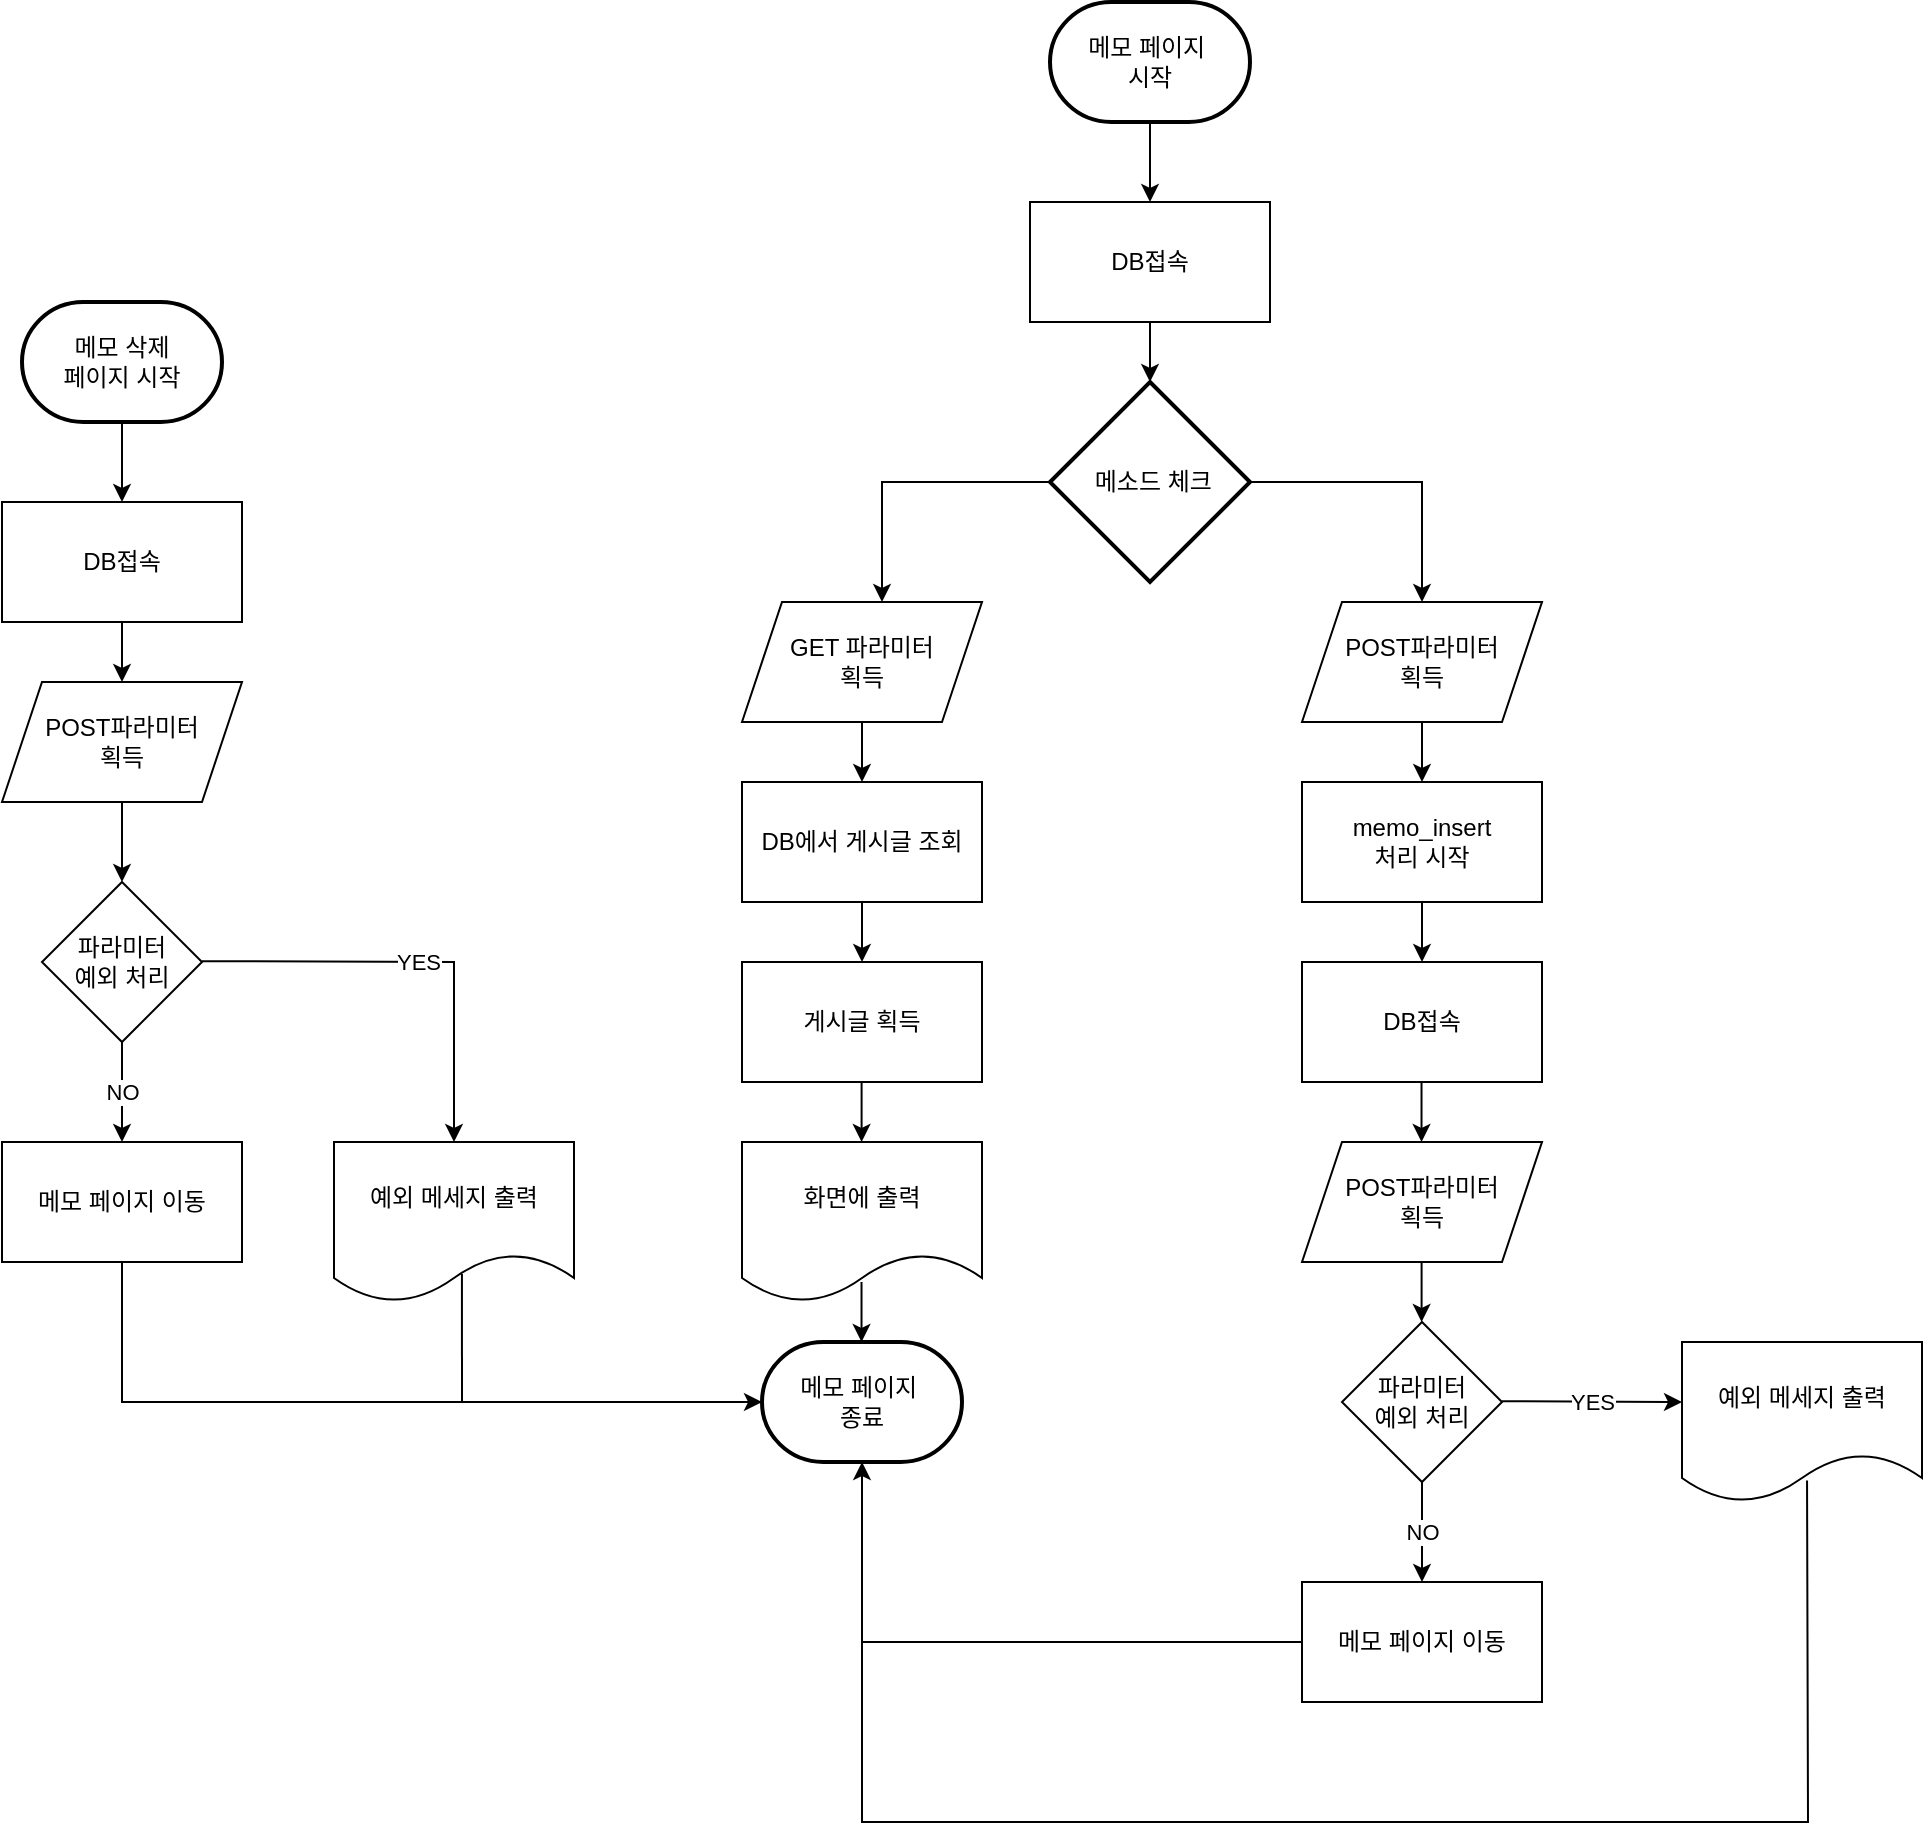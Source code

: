 <mxfile version="24.2.5" type="device">
  <diagram name="페이지-1" id="Q7cNkxihctDZXtnz1PXN">
    <mxGraphModel dx="2501" dy="780" grid="1" gridSize="10" guides="1" tooltips="1" connect="1" arrows="1" fold="1" page="1" pageScale="1" pageWidth="827" pageHeight="1169" math="0" shadow="0">
      <root>
        <mxCell id="0" />
        <mxCell id="1" parent="0" />
        <mxCell id="7xCnObR54p7DDPZthAfY-1" value="DB접속" style="rounded=0;whiteSpace=wrap;html=1;" vertex="1" parent="1">
          <mxGeometry x="354" y="140" width="120" height="60" as="geometry" />
        </mxCell>
        <mxCell id="7xCnObR54p7DDPZthAfY-2" value="메모 페이지&amp;nbsp;&lt;div&gt;시작&lt;/div&gt;" style="strokeWidth=2;html=1;shape=mxgraph.flowchart.terminator;whiteSpace=wrap;" vertex="1" parent="1">
          <mxGeometry x="364" y="40" width="100" height="60" as="geometry" />
        </mxCell>
        <mxCell id="7xCnObR54p7DDPZthAfY-3" value="" style="endArrow=classic;html=1;rounded=0;exitX=0.5;exitY=1;exitDx=0;exitDy=0;exitPerimeter=0;" edge="1" parent="1" source="7xCnObR54p7DDPZthAfY-2">
          <mxGeometry width="50" height="50" relative="1" as="geometry">
            <mxPoint x="440" y="360" as="sourcePoint" />
            <mxPoint x="414" y="140" as="targetPoint" />
          </mxGeometry>
        </mxCell>
        <mxCell id="7xCnObR54p7DDPZthAfY-4" value="" style="endArrow=classic;html=1;rounded=0;exitX=0.5;exitY=1;exitDx=0;exitDy=0;" edge="1" parent="1" source="7xCnObR54p7DDPZthAfY-1">
          <mxGeometry width="50" height="50" relative="1" as="geometry">
            <mxPoint x="390" y="230" as="sourcePoint" />
            <mxPoint x="414" y="230" as="targetPoint" />
          </mxGeometry>
        </mxCell>
        <mxCell id="7xCnObR54p7DDPZthAfY-14" value="&amp;nbsp;메소드 체크" style="strokeWidth=2;html=1;shape=mxgraph.flowchart.decision;whiteSpace=wrap;" vertex="1" parent="1">
          <mxGeometry x="364" y="230" width="100" height="100" as="geometry" />
        </mxCell>
        <mxCell id="7xCnObR54p7DDPZthAfY-15" value="" style="endArrow=classic;html=1;rounded=0;exitX=0.73;exitY=0.79;exitDx=0;exitDy=0;exitPerimeter=0;entryX=0.5;entryY=0;entryDx=0;entryDy=0;" edge="1" parent="1" target="7xCnObR54p7DDPZthAfY-17">
          <mxGeometry relative="1" as="geometry">
            <mxPoint x="464.0" y="280" as="sourcePoint" />
            <mxPoint x="547" y="340" as="targetPoint" />
            <Array as="points">
              <mxPoint x="550" y="280" />
            </Array>
          </mxGeometry>
        </mxCell>
        <mxCell id="7xCnObR54p7DDPZthAfY-16" value="" style="endArrow=classic;html=1;rounded=0;entryX=0.5;entryY=0;entryDx=0;entryDy=0;entryPerimeter=0;" edge="1" parent="1">
          <mxGeometry relative="1" as="geometry">
            <mxPoint x="364" y="280" as="sourcePoint" />
            <mxPoint x="280" y="340" as="targetPoint" />
            <Array as="points">
              <mxPoint x="280" y="280" />
            </Array>
          </mxGeometry>
        </mxCell>
        <mxCell id="7xCnObR54p7DDPZthAfY-17" value="POST파라미터&lt;div&gt;획득&lt;/div&gt;" style="shape=parallelogram;perimeter=parallelogramPerimeter;whiteSpace=wrap;html=1;fixedSize=1;" vertex="1" parent="1">
          <mxGeometry x="490" y="340" width="120" height="60" as="geometry" />
        </mxCell>
        <mxCell id="7xCnObR54p7DDPZthAfY-18" value="GET 파라미터&lt;br&gt;획득" style="shape=parallelogram;perimeter=parallelogramPerimeter;whiteSpace=wrap;html=1;fixedSize=1;" vertex="1" parent="1">
          <mxGeometry x="210" y="340" width="120" height="60" as="geometry" />
        </mxCell>
        <mxCell id="7xCnObR54p7DDPZthAfY-19" value="" style="endArrow=classic;html=1;rounded=0;exitX=0.5;exitY=1;exitDx=0;exitDy=0;" edge="1" parent="1">
          <mxGeometry width="50" height="50" relative="1" as="geometry">
            <mxPoint x="270" y="400" as="sourcePoint" />
            <mxPoint x="270" y="430" as="targetPoint" />
            <Array as="points" />
          </mxGeometry>
        </mxCell>
        <mxCell id="7xCnObR54p7DDPZthAfY-20" value="DB에서 게시글 조회" style="rounded=0;whiteSpace=wrap;html=1;" vertex="1" parent="1">
          <mxGeometry x="210" y="430" width="120" height="60" as="geometry" />
        </mxCell>
        <mxCell id="7xCnObR54p7DDPZthAfY-21" value="" style="endArrow=classic;html=1;rounded=0;exitX=0.5;exitY=1;exitDx=0;exitDy=0;" edge="1" parent="1">
          <mxGeometry width="50" height="50" relative="1" as="geometry">
            <mxPoint x="270" y="490" as="sourcePoint" />
            <mxPoint x="270" y="520" as="targetPoint" />
            <Array as="points" />
          </mxGeometry>
        </mxCell>
        <mxCell id="7xCnObR54p7DDPZthAfY-22" value="게시글 획득" style="rounded=0;whiteSpace=wrap;html=1;" vertex="1" parent="1">
          <mxGeometry x="210" y="520" width="120" height="60" as="geometry" />
        </mxCell>
        <mxCell id="7xCnObR54p7DDPZthAfY-23" value="화면에 출력" style="shape=document;whiteSpace=wrap;html=1;boundedLbl=1;" vertex="1" parent="1">
          <mxGeometry x="210" y="610" width="120" height="80" as="geometry" />
        </mxCell>
        <mxCell id="7xCnObR54p7DDPZthAfY-24" value="" style="endArrow=classic;html=1;rounded=0;exitX=0.5;exitY=1;exitDx=0;exitDy=0;" edge="1" parent="1">
          <mxGeometry width="50" height="50" relative="1" as="geometry">
            <mxPoint x="269.8" y="580" as="sourcePoint" />
            <mxPoint x="269.8" y="610" as="targetPoint" />
            <Array as="points" />
          </mxGeometry>
        </mxCell>
        <mxCell id="7xCnObR54p7DDPZthAfY-25" value="메모 페이지&amp;nbsp;&lt;div&gt;종료&lt;/div&gt;" style="strokeWidth=2;html=1;shape=mxgraph.flowchart.terminator;whiteSpace=wrap;" vertex="1" parent="1">
          <mxGeometry x="220" y="710" width="100" height="60" as="geometry" />
        </mxCell>
        <mxCell id="7xCnObR54p7DDPZthAfY-26" value="" style="endArrow=classic;html=1;rounded=0;exitX=0.5;exitY=1;exitDx=0;exitDy=0;" edge="1" parent="1">
          <mxGeometry width="50" height="50" relative="1" as="geometry">
            <mxPoint x="269.76" y="680" as="sourcePoint" />
            <mxPoint x="269.76" y="710" as="targetPoint" />
            <Array as="points" />
          </mxGeometry>
        </mxCell>
        <mxCell id="7xCnObR54p7DDPZthAfY-27" value="" style="endArrow=classic;html=1;rounded=0;exitX=0.5;exitY=1;exitDx=0;exitDy=0;" edge="1" parent="1">
          <mxGeometry width="50" height="50" relative="1" as="geometry">
            <mxPoint x="550" y="400" as="sourcePoint" />
            <mxPoint x="550" y="430" as="targetPoint" />
            <Array as="points" />
          </mxGeometry>
        </mxCell>
        <mxCell id="7xCnObR54p7DDPZthAfY-28" value="memo_insert&lt;br&gt;처리 시작" style="rounded=0;whiteSpace=wrap;html=1;" vertex="1" parent="1">
          <mxGeometry x="490" y="430" width="120" height="60" as="geometry" />
        </mxCell>
        <mxCell id="7xCnObR54p7DDPZthAfY-29" value="DB접속" style="rounded=0;whiteSpace=wrap;html=1;" vertex="1" parent="1">
          <mxGeometry x="490" y="520" width="120" height="60" as="geometry" />
        </mxCell>
        <mxCell id="7xCnObR54p7DDPZthAfY-30" value="" style="endArrow=classic;html=1;rounded=0;exitX=0.5;exitY=1;exitDx=0;exitDy=0;" edge="1" parent="1" source="7xCnObR54p7DDPZthAfY-28">
          <mxGeometry width="50" height="50" relative="1" as="geometry">
            <mxPoint x="550" y="500" as="sourcePoint" />
            <mxPoint x="550" y="520" as="targetPoint" />
          </mxGeometry>
        </mxCell>
        <mxCell id="7xCnObR54p7DDPZthAfY-31" value="POST파라미터&lt;div&gt;획득&lt;/div&gt;" style="shape=parallelogram;perimeter=parallelogramPerimeter;whiteSpace=wrap;html=1;fixedSize=1;" vertex="1" parent="1">
          <mxGeometry x="490" y="610" width="120" height="60" as="geometry" />
        </mxCell>
        <mxCell id="7xCnObR54p7DDPZthAfY-32" value="" style="endArrow=classic;html=1;rounded=0;exitX=0.5;exitY=1;exitDx=0;exitDy=0;" edge="1" parent="1">
          <mxGeometry width="50" height="50" relative="1" as="geometry">
            <mxPoint x="549.76" y="580" as="sourcePoint" />
            <mxPoint x="549.76" y="610" as="targetPoint" />
          </mxGeometry>
        </mxCell>
        <mxCell id="7xCnObR54p7DDPZthAfY-33" value="파라미터&lt;br&gt;예외 처리" style="rhombus;whiteSpace=wrap;html=1;" vertex="1" parent="1">
          <mxGeometry x="510" y="700" width="80" height="80" as="geometry" />
        </mxCell>
        <mxCell id="7xCnObR54p7DDPZthAfY-34" value="" style="endArrow=classic;html=1;rounded=0;exitX=0.5;exitY=1;exitDx=0;exitDy=0;" edge="1" parent="1">
          <mxGeometry width="50" height="50" relative="1" as="geometry">
            <mxPoint x="549.8" y="670" as="sourcePoint" />
            <mxPoint x="549.8" y="700" as="targetPoint" />
          </mxGeometry>
        </mxCell>
        <mxCell id="7xCnObR54p7DDPZthAfY-37" value="" style="endArrow=classic;html=1;rounded=0;" edge="1" parent="1">
          <mxGeometry relative="1" as="geometry">
            <mxPoint x="550" y="780" as="sourcePoint" />
            <mxPoint x="550" y="830" as="targetPoint" />
          </mxGeometry>
        </mxCell>
        <mxCell id="7xCnObR54p7DDPZthAfY-38" value="NO" style="edgeLabel;resizable=0;html=1;;align=center;verticalAlign=middle;" connectable="0" vertex="1" parent="7xCnObR54p7DDPZthAfY-37">
          <mxGeometry relative="1" as="geometry" />
        </mxCell>
        <mxCell id="7xCnObR54p7DDPZthAfY-40" value="메모 페이지 이동" style="rounded=0;whiteSpace=wrap;html=1;" vertex="1" parent="1">
          <mxGeometry x="490" y="830" width="120" height="60" as="geometry" />
        </mxCell>
        <mxCell id="7xCnObR54p7DDPZthAfY-41" value="" style="endArrow=classic;html=1;rounded=0;exitX=0;exitY=0.5;exitDx=0;exitDy=0;entryX=0.5;entryY=1;entryDx=0;entryDy=0;entryPerimeter=0;" edge="1" parent="1" source="7xCnObR54p7DDPZthAfY-40" target="7xCnObR54p7DDPZthAfY-25">
          <mxGeometry width="50" height="50" relative="1" as="geometry">
            <mxPoint x="640" y="840" as="sourcePoint" />
            <mxPoint x="690" y="790" as="targetPoint" />
            <Array as="points">
              <mxPoint x="270" y="860" />
            </Array>
          </mxGeometry>
        </mxCell>
        <mxCell id="7xCnObR54p7DDPZthAfY-42" value="예외 메세지 출력" style="shape=document;whiteSpace=wrap;html=1;boundedLbl=1;" vertex="1" parent="1">
          <mxGeometry x="680" y="710" width="120" height="80" as="geometry" />
        </mxCell>
        <mxCell id="7xCnObR54p7DDPZthAfY-43" value="" style="endArrow=none;html=1;rounded=0;exitX=0.521;exitY=0.865;exitDx=0;exitDy=0;exitPerimeter=0;entryX=0.5;entryY=1;entryDx=0;entryDy=0;entryPerimeter=0;" edge="1" parent="1" source="7xCnObR54p7DDPZthAfY-42" target="7xCnObR54p7DDPZthAfY-25">
          <mxGeometry width="50" height="50" relative="1" as="geometry">
            <mxPoint x="750" y="750" as="sourcePoint" />
            <mxPoint x="800" y="700" as="targetPoint" />
            <Array as="points">
              <mxPoint x="743" y="950" />
              <mxPoint x="270" y="950" />
            </Array>
          </mxGeometry>
        </mxCell>
        <mxCell id="7xCnObR54p7DDPZthAfY-44" value="DB접속" style="rounded=0;whiteSpace=wrap;html=1;" vertex="1" parent="1">
          <mxGeometry x="-160" y="290" width="120" height="60" as="geometry" />
        </mxCell>
        <mxCell id="7xCnObR54p7DDPZthAfY-45" value="메모 삭제&lt;br&gt;페이지 시작" style="strokeWidth=2;html=1;shape=mxgraph.flowchart.terminator;whiteSpace=wrap;" vertex="1" parent="1">
          <mxGeometry x="-150" y="190" width="100" height="60" as="geometry" />
        </mxCell>
        <mxCell id="7xCnObR54p7DDPZthAfY-46" value="" style="endArrow=classic;html=1;rounded=0;exitX=0.5;exitY=1;exitDx=0;exitDy=0;exitPerimeter=0;" edge="1" parent="1" source="7xCnObR54p7DDPZthAfY-45">
          <mxGeometry width="50" height="50" relative="1" as="geometry">
            <mxPoint x="-74" y="510" as="sourcePoint" />
            <mxPoint x="-100" y="290" as="targetPoint" />
          </mxGeometry>
        </mxCell>
        <mxCell id="7xCnObR54p7DDPZthAfY-47" value="" style="endArrow=classic;html=1;rounded=0;exitX=0.5;exitY=1;exitDx=0;exitDy=0;" edge="1" parent="1" source="7xCnObR54p7DDPZthAfY-44">
          <mxGeometry width="50" height="50" relative="1" as="geometry">
            <mxPoint x="-124" y="380" as="sourcePoint" />
            <mxPoint x="-100" y="380" as="targetPoint" />
          </mxGeometry>
        </mxCell>
        <mxCell id="7xCnObR54p7DDPZthAfY-51" value="POST파라미터&lt;div&gt;획득&lt;/div&gt;" style="shape=parallelogram;perimeter=parallelogramPerimeter;whiteSpace=wrap;html=1;fixedSize=1;" vertex="1" parent="1">
          <mxGeometry x="-160" y="380" width="120" height="60" as="geometry" />
        </mxCell>
        <mxCell id="7xCnObR54p7DDPZthAfY-58" value="파라미터&lt;br&gt;예외 처리" style="rhombus;whiteSpace=wrap;html=1;" vertex="1" parent="1">
          <mxGeometry x="-140" y="480" width="80" height="80" as="geometry" />
        </mxCell>
        <mxCell id="7xCnObR54p7DDPZthAfY-59" value="" style="endArrow=classic;html=1;rounded=0;" edge="1" parent="1">
          <mxGeometry relative="1" as="geometry">
            <mxPoint x="-100" y="560" as="sourcePoint" />
            <mxPoint x="-100" y="610" as="targetPoint" />
          </mxGeometry>
        </mxCell>
        <mxCell id="7xCnObR54p7DDPZthAfY-60" value="NO" style="edgeLabel;resizable=0;html=1;;align=center;verticalAlign=middle;" connectable="0" vertex="1" parent="7xCnObR54p7DDPZthAfY-59">
          <mxGeometry relative="1" as="geometry" />
        </mxCell>
        <mxCell id="7xCnObR54p7DDPZthAfY-61" value="메모 페이지 이동" style="rounded=0;whiteSpace=wrap;html=1;" vertex="1" parent="1">
          <mxGeometry x="-160" y="610" width="120" height="60" as="geometry" />
        </mxCell>
        <mxCell id="7xCnObR54p7DDPZthAfY-62" value="" style="endArrow=classic;html=1;rounded=0;" edge="1" parent="1">
          <mxGeometry relative="1" as="geometry">
            <mxPoint x="590" y="739.58" as="sourcePoint" />
            <mxPoint x="680" y="740" as="targetPoint" />
          </mxGeometry>
        </mxCell>
        <mxCell id="7xCnObR54p7DDPZthAfY-63" value="YES" style="edgeLabel;resizable=0;html=1;;align=center;verticalAlign=middle;" connectable="0" vertex="1" parent="7xCnObR54p7DDPZthAfY-62">
          <mxGeometry relative="1" as="geometry" />
        </mxCell>
        <mxCell id="7xCnObR54p7DDPZthAfY-64" value="" style="endArrow=classic;html=1;rounded=0;exitX=0.5;exitY=1;exitDx=0;exitDy=0;entryX=0.5;entryY=0;entryDx=0;entryDy=0;" edge="1" parent="1" source="7xCnObR54p7DDPZthAfY-51" target="7xCnObR54p7DDPZthAfY-58">
          <mxGeometry width="50" height="50" relative="1" as="geometry">
            <mxPoint x="256" y="650" as="sourcePoint" />
            <mxPoint x="306" y="600" as="targetPoint" />
          </mxGeometry>
        </mxCell>
        <mxCell id="7xCnObR54p7DDPZthAfY-65" value="" style="endArrow=classic;html=1;rounded=0;" edge="1" parent="1">
          <mxGeometry relative="1" as="geometry">
            <mxPoint x="-60" y="519.58" as="sourcePoint" />
            <mxPoint x="66" y="610" as="targetPoint" />
            <Array as="points">
              <mxPoint x="66" y="520" />
            </Array>
          </mxGeometry>
        </mxCell>
        <mxCell id="7xCnObR54p7DDPZthAfY-66" value="YES" style="edgeLabel;resizable=0;html=1;;align=center;verticalAlign=middle;" connectable="0" vertex="1" parent="7xCnObR54p7DDPZthAfY-65">
          <mxGeometry relative="1" as="geometry" />
        </mxCell>
        <mxCell id="7xCnObR54p7DDPZthAfY-67" value="예외 메세지 출력" style="shape=document;whiteSpace=wrap;html=1;boundedLbl=1;" vertex="1" parent="1">
          <mxGeometry x="6" y="610" width="120" height="80" as="geometry" />
        </mxCell>
        <mxCell id="7xCnObR54p7DDPZthAfY-68" value="" style="endArrow=classic;html=1;rounded=0;exitX=0.5;exitY=1;exitDx=0;exitDy=0;entryX=0;entryY=0.5;entryDx=0;entryDy=0;entryPerimeter=0;" edge="1" parent="1" source="7xCnObR54p7DDPZthAfY-61" target="7xCnObR54p7DDPZthAfY-25">
          <mxGeometry width="50" height="50" relative="1" as="geometry">
            <mxPoint x="50" y="760" as="sourcePoint" />
            <mxPoint x="100" y="710" as="targetPoint" />
            <Array as="points">
              <mxPoint x="-100" y="740" />
            </Array>
          </mxGeometry>
        </mxCell>
        <mxCell id="7xCnObR54p7DDPZthAfY-69" value="" style="endArrow=none;html=1;rounded=0;entryX=0.533;entryY=0.825;entryDx=0;entryDy=0;entryPerimeter=0;" edge="1" parent="1" target="7xCnObR54p7DDPZthAfY-67">
          <mxGeometry width="50" height="50" relative="1" as="geometry">
            <mxPoint x="70" y="740" as="sourcePoint" />
            <mxPoint x="100" y="710" as="targetPoint" />
          </mxGeometry>
        </mxCell>
      </root>
    </mxGraphModel>
  </diagram>
</mxfile>

